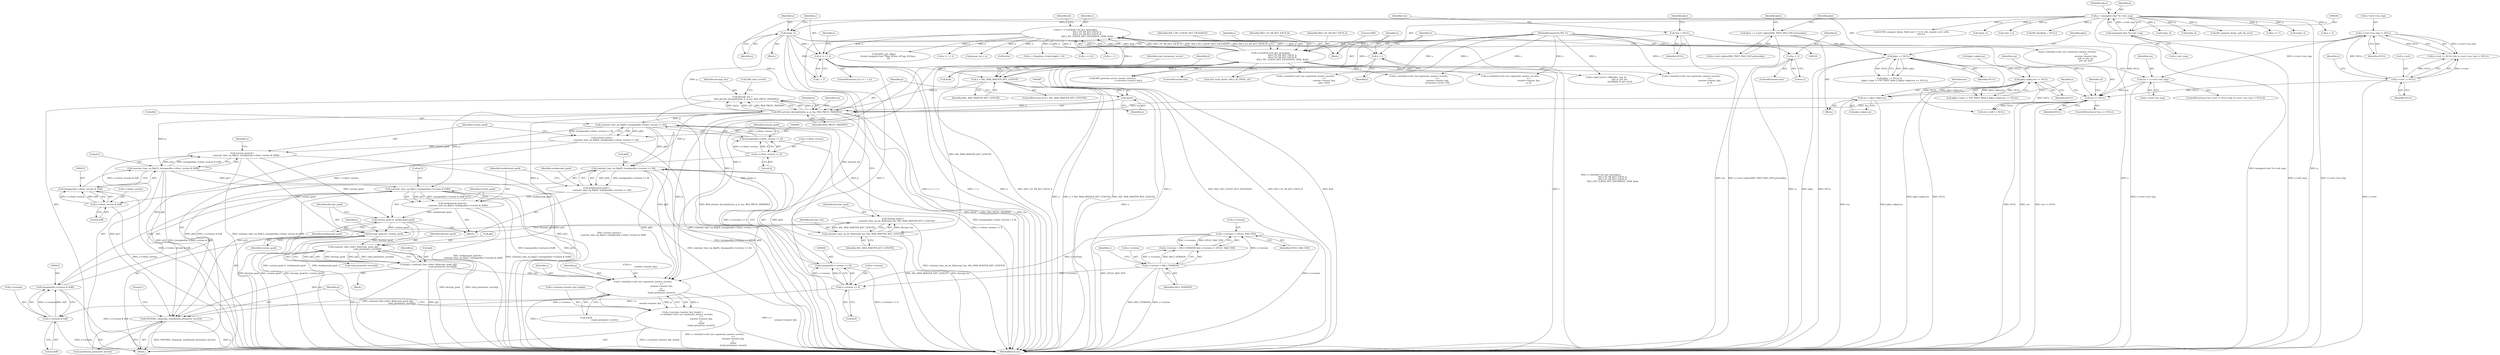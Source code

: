 digraph "0_openssl_3c66a669dfc7b3792f7af0758ea26fe8502ce70c@pointer" {
"1000480" [label="(Call,constant_time_select_8(decrypt_good, p[j],\n                                          rand_premaster_secret[j]))"];
"1000462" [label="(Call,decrypt_good &= version_good)"];
"1000394" [label="(Call,decrypt_good =\n            constant_time_eq_int_8(decrypt_len, SSL_MAX_MASTER_KEY_LENGTH))"];
"1000396" [label="(Call,constant_time_eq_int_8(decrypt_len, SSL_MAX_MASTER_KEY_LENGTH))"];
"1000383" [label="(Call,decrypt_len =\n            RSA_private_decrypt((int)n, p, p, rsa, RSA_PKCS1_PADDING))"];
"1000385" [label="(Call,RSA_private_decrypt((int)n, p, p, rsa, RSA_PKCS1_PADDING))"];
"1000386" [label="(Call,(int)n)"];
"1000364" [label="(Call,n < SSL_MAX_MASTER_KEY_LENGTH)"];
"1000360" [label="(Call,n = i)"];
"1000330" [label="(Call,n2s(p, i))"];
"1000201" [label="(Call,p = (unsigned char *)s->init_msg)"];
"1000203" [label="(Call,(unsigned char *)s->init_msg)"];
"1000184" [label="(Call,n = s->method->ssl_get_message(s,\n                                   SSL3_ST_SR_KEY_EXCH_A,\n                                   SSL3_ST_SR_KEY_EXCH_B,\n                                   SSL3_MT_CLIENT_KEY_EXCHANGE, 2048, &ok))"];
"1000186" [label="(Call,s->method->ssl_get_message(s,\n                                   SSL3_ST_SR_KEY_EXCH_A,\n                                   SSL3_ST_SR_KEY_EXCH_B,\n                                   SSL3_MT_CLIENT_KEY_EXCHANGE, 2048, &ok))"];
"1000142" [label="(MethodParameterIn,SSL *s)"];
"1000334" [label="(Call,n != i + 2)"];
"1000356" [label="(Call,p -= 2)"];
"1000310" [label="(Call,rsa = pkey->pkey.rsa)"];
"1000295" [label="(Call,pkey->pkey.rsa == NULL)"];
"1000286" [label="(Call,pkey == NULL)"];
"1000273" [label="(Call,pkey = s->cert->pkeys[SSL_PKEY_RSA_ENC].privatekey)"];
"1000260" [label="(Call,rsa == NULL)"];
"1000252" [label="(Call,rsa = s->cert->rsa_tmp)"];
"1000245" [label="(Call,s->cert->rsa_tmp != NULL)"];
"1000240" [label="(Call,s->cert != NULL)"];
"1000151" [label="(Call,*rsa = NULL)"];
"1000459" [label="(Call,version_good |= workaround_good)"];
"1000412" [label="(Call,version_good &=\n            constant_time_eq_8(p[1], (unsigned)(s->client_version & 0xff)))"];
"1000399" [label="(Call,version_good =\n            constant_time_eq_8(p[0], (unsigned)(s->client_version >> 8)))"];
"1000401" [label="(Call,constant_time_eq_8(p[0], (unsigned)(s->client_version >> 8)))"];
"1000405" [label="(Call,(unsigned)(s->client_version >> 8))"];
"1000407" [label="(Call,s->client_version >> 8)"];
"1000414" [label="(Call,constant_time_eq_8(p[1], (unsigned)(s->client_version & 0xff)))"];
"1000418" [label="(Call,(unsigned)(s->client_version & 0xff))"];
"1000420" [label="(Call,s->client_version & 0xff)"];
"1000446" [label="(Call,workaround_good &=\n                constant_time_eq_8(p[1], (unsigned)(s->version & 0xff)))"];
"1000433" [label="(Call,workaround_good =\n                constant_time_eq_8(p[0], (unsigned)(s->version >> 8)))"];
"1000435" [label="(Call,constant_time_eq_8(p[0], (unsigned)(s->version >> 8)))"];
"1000439" [label="(Call,(unsigned)(s->version >> 8))"];
"1000441" [label="(Call,s->version >> 8)"];
"1000324" [label="(Call,s->version != DTLS1_BAD_VER)"];
"1000319" [label="(Call,s->version > SSL3_VERSION)"];
"1000448" [label="(Call,constant_time_eq_8(p[1], (unsigned)(s->version & 0xff)))"];
"1000452" [label="(Call,(unsigned)(s->version & 0xff))"];
"1000454" [label="(Call,s->version & 0xff)"];
"1000476" [label="(Call,p[j] = constant_time_select_8(decrypt_good, p[j],\n                                          rand_premaster_secret[j]))"];
"1000480" [label="(Call,constant_time_select_8(decrypt_good, p[j],\n                                          rand_premaster_secret[j]))"];
"1000494" [label="(Call,s->method->ssl3_enc->generate_master_secret(s,\n                                                        s->\n                                                        session->master_key,\n                                                        p,\n                                                        sizeof\n                                                        (rand_premaster_secret)))"];
"1000488" [label="(Call,s->session->master_key_length =\n            s->method->ssl3_enc->generate_master_secret(s,\n                                                        s->\n                                                        session->master_key,\n                                                        p,\n                                                        sizeof\n                                                        (rand_premaster_secret)))"];
"1000504" [label="(Call,OPENSSL_cleanse(p, sizeof(rand_premaster_secret)))"];
"1000449" [label="(Call,p[1])"];
"1000143" [label="(Block,)"];
"1000506" [label="(Call,sizeof(rand_premaster_secret))"];
"1000295" [label="(Call,pkey->pkey.rsa == NULL)"];
"1001566" [label="(Call,n2s(p, i))"];
"1000441" [label="(Call,s->version >> 8)"];
"1000454" [label="(Call,s->version & 0xff)"];
"1000407" [label="(Call,s->client_version >> 8)"];
"1000362" [label="(Identifier,i)"];
"1000191" [label="(Literal,2048)"];
"1000413" [label="(Identifier,version_good)"];
"1000254" [label="(Call,s->cert->rsa_tmp)"];
"1000246" [label="(Call,s->cert->rsa_tmp)"];
"1000253" [label="(Identifier,rsa)"];
"1000190" [label="(Identifier,SSL3_MT_CLIENT_KEY_EXCHANGE)"];
"1000431" [label="(Block,)"];
"1000274" [label="(Identifier,pkey)"];
"1000458" [label="(Literal,0xff)"];
"1000312" [label="(Call,pkey->pkey.rsa)"];
"1000532" [label="(Call,n2s(p, i))"];
"1002137" [label="(Call,ssl3_send_alert(s, SSL3_AL_FATAL, al))"];
"1000203" [label="(Call,(unsigned char *)s->init_msg)"];
"1000273" [label="(Call,pkey = s->cert->pkeys[SSL_PKEY_RSA_ENC].privatekey)"];
"1000414" [label="(Call,constant_time_eq_8(p[1], (unsigned)(s->client_version & 0xff)))"];
"1000415" [label="(Call,p[1])"];
"1000209" [label="(Identifier,alg_k)"];
"1000361" [label="(Identifier,n)"];
"1001570" [label="(Call,n != i + 2)"];
"1000421" [label="(Call,s->client_version)"];
"1000392" [label="(Identifier,RSA_PKCS1_PADDING)"];
"1000357" [label="(Identifier,p)"];
"1000196" [label="(Identifier,ok)"];
"1000481" [label="(Identifier,decrypt_good)"];
"1000187" [label="(Identifier,s)"];
"1000336" [label="(Call,i + 2)"];
"1000288" [label="(Identifier,NULL)"];
"1000495" [label="(Identifier,s)"];
"1000402" [label="(Call,p[0])"];
"1000424" [label="(Literal,0xff)"];
"1000482" [label="(Call,p[j])"];
"1000462" [label="(Call,decrypt_good &= version_good)"];
"1000393" [label="(Call,ERR_clear_error())"];
"1000418" [label="(Call,(unsigned)(s->client_version & 0xff))"];
"1000325" [label="(Call,s->version)"];
"1000261" [label="(Identifier,rsa)"];
"1000151" [label="(Call,*rsa = NULL)"];
"1000326" [label="(Identifier,s)"];
"1000296" [label="(Call,pkey->pkey.rsa)"];
"1000331" [label="(Identifier,p)"];
"1000442" [label="(Call,s->version)"];
"1000412" [label="(Call,version_good &=\n            constant_time_eq_8(p[1], (unsigned)(s->client_version & 0xff)))"];
"1000333" [label="(ControlStructure,if (n != i + 2))"];
"1000275" [label="(Call,s->cert->pkeys[SSL_PKEY_RSA_ENC].privatekey)"];
"1000334" [label="(Call,n != i + 2)"];
"1000364" [label="(Call,n < SSL_MAX_MASTER_KEY_LENGTH)"];
"1000360" [label="(Call,n = i)"];
"1000740" [label="(Call,DH_compute_key(p, pub, dh_srvr))"];
"1000420" [label="(Call,s->client_version & 0xff)"];
"1000488" [label="(Call,s->session->master_key_length =\n            s->method->ssl3_enc->generate_master_secret(s,\n                                                        s->\n                                                        session->master_key,\n                                                        p,\n                                                        sizeof\n                                                        (rand_premaster_secret)))"];
"1002135" [label="(Literal,1)"];
"1000391" [label="(Identifier,rsa)"];
"1001423" [label="(Call,p += 1)"];
"1000494" [label="(Call,s->method->ssl3_enc->generate_master_secret(s,\n                                                        s->\n                                                        session->master_key,\n                                                        p,\n                                                        sizeof\n                                                        (rand_premaster_secret)))"];
"1001810" [label="(Call,param_len > n)"];
"1000463" [label="(Identifier,decrypt_good)"];
"1000323" [label="(Identifier,SSL3_VERSION)"];
"1000398" [label="(Identifier,SSL_MAX_MASTER_KEY_LENGTH)"];
"1000390" [label="(Identifier,p)"];
"1000461" [label="(Identifier,workaround_good)"];
"1001801" [label="(Call,n2s(p, i))"];
"1000385" [label="(Call,RSA_private_decrypt((int)n, p, p, rsa, RSA_PKCS1_PADDING))"];
"1000575" [label="(Call,p -= 2)"];
"1001194" [label="(Call,s->method->ssl3_enc->generate_master_secret(s,\n                                                        s->\n                                                        session->master_key,\n                                                        pms, outl))"];
"1000156" [label="(Identifier,pkey)"];
"1000399" [label="(Call,version_good =\n            constant_time_eq_8(p[0], (unsigned)(s->client_version >> 8)))"];
"1000198" [label="(Call,(int)n)"];
"1000434" [label="(Identifier,workaround_good)"];
"1000239" [label="(Call,(s->cert != NULL) && (s->cert->rsa_tmp != NULL))"];
"1000265" [label="(Identifier,al)"];
"1000332" [label="(Identifier,i)"];
"1000446" [label="(Call,workaround_good &=\n                constant_time_eq_8(p[1], (unsigned)(s->version & 0xff)))"];
"1000324" [label="(Call,s->version != DTLS1_BAD_VER)"];
"1001475" [label="(Call,ECDH_compute_key(p, (field_size + 7) / 8, clnt_ecpoint, srvr_ecdh,\n                             NULL))"];
"1000856" [label="(Call,n < (long)(enc_ticket.length + 6))"];
"1000501" [label="(Identifier,p)"];
"1000452" [label="(Call,(unsigned)(s->version & 0xff))"];
"1000502" [label="(Call,sizeof\n                                                        (rand_premaster_secret))"];
"1000460" [label="(Identifier,version_good)"];
"1001525" [label="(Call,s->method->ssl3_enc->generate_master_secret(s,\n                                                        s->\n                                                        session->master_key,\n                                                        p, i))"];
"1000386" [label="(Call,(int)n)"];
"1000389" [label="(Identifier,p)"];
"1000847" [label="(Call,n2s(p, i))"];
"1000186" [label="(Call,s->method->ssl_get_message(s,\n                                   SSL3_ST_SR_KEY_EXCH_A,\n                                   SSL3_ST_SR_KEY_EXCH_B,\n                                   SSL3_MT_CLIENT_KEY_EXCHANGE, 2048, &ok))"];
"1000365" [label="(Identifier,n)"];
"1000142" [label="(MethodParameterIn,SSL *s)"];
"1000475" [label="(Block,)"];
"1000384" [label="(Identifier,decrypt_len)"];
"1000788" [label="(Call,s->method->ssl3_enc->generate_master_secret(s,\n                                                        s->\n                                                        session->master_key,\n                                                        p, i))"];
"1000251" [label="(Identifier,NULL)"];
"1000401" [label="(Call,constant_time_eq_8(p[0], (unsigned)(s->client_version >> 8)))"];
"1000480" [label="(Call,constant_time_select_8(decrypt_good, p[j],\n                                          rand_premaster_secret[j]))"];
"1000405" [label="(Call,(unsigned)(s->client_version >> 8))"];
"1000244" [label="(Identifier,NULL)"];
"1000285" [label="(Call,(pkey == NULL) ||\n                (pkey->type != EVP_PKEY_RSA) || (pkey->pkey.rsa == NULL))"];
"1000476" [label="(Call,p[j] = constant_time_select_8(decrypt_good, p[j],\n                                          rand_premaster_secret[j]))"];
"1000260" [label="(Call,rsa == NULL)"];
"1000248" [label="(Identifier,s)"];
"1000378" [label="(Identifier,rand_premaster_secret)"];
"1000474" [label="(Identifier,j)"];
"1000411" [label="(Literal,8)"];
"1000245" [label="(Call,s->cert->rsa_tmp != NULL)"];
"1000292" [label="(Identifier,pkey)"];
"1000287" [label="(Identifier,pkey)"];
"1000185" [label="(Identifier,n)"];
"1000436" [label="(Call,p[0])"];
"1000433" [label="(Call,workaround_good =\n                constant_time_eq_8(p[0], (unsigned)(s->version >> 8)))"];
"1000335" [label="(Identifier,n)"];
"1000223" [label="(Block,)"];
"1000189" [label="(Identifier,SSL3_ST_SR_KEY_EXCH_B)"];
"1000344" [label="(Identifier,s)"];
"1001346" [label="(Call,n == 0L)"];
"1000328" [label="(Identifier,DTLS1_BAD_VER)"];
"1000400" [label="(Identifier,version_good)"];
"1000192" [label="(Call,&ok)"];
"1000301" [label="(Identifier,NULL)"];
"1000272" [label="(Block,)"];
"1000238" [label="(ControlStructure,if ((s->cert != NULL) && (s->cert->rsa_tmp != NULL)))"];
"1000467" [label="(Identifier,j)"];
"1000330" [label="(Call,n2s(p, i))"];
"1000445" [label="(Literal,8)"];
"1001914" [label="(Call,SRP_generate_server_master_secret(s,\n                                               s->session->master_key))"];
"1000240" [label="(Call,s->cert != NULL)"];
"1000394" [label="(Call,decrypt_good =\n            constant_time_eq_int_8(decrypt_len, SSL_MAX_MASTER_KEY_LENGTH))"];
"1000202" [label="(Identifier,p)"];
"1002082" [label="(Call,s->method->ssl3_enc->generate_master_secret(s,\n                                                        s->\n                                                        session->master_key,\n                                                        premaster_secret, 32))"];
"1000201" [label="(Call,p = (unsigned char *)s->init_msg)"];
"1000356" [label="(Call,p -= 2)"];
"1000395" [label="(Identifier,decrypt_good)"];
"1000383" [label="(Call,decrypt_len =\n            RSA_private_decrypt((int)n, p, p, rsa, RSA_PKCS1_PADDING))"];
"1000528" [label="(Call,n > 1)"];
"1000408" [label="(Call,s->client_version)"];
"1000321" [label="(Identifier,s)"];
"1000289" [label="(Call,(pkey->type != EVP_PKEY_RSA) || (pkey->pkey.rsa == NULL))"];
"1000205" [label="(Call,s->init_msg)"];
"1000184" [label="(Call,n = s->method->ssl_get_message(s,\n                                   SSL3_ST_SR_KEY_EXCH_A,\n                                   SSL3_ST_SR_KEY_EXCH_B,\n                                   SSL3_MT_CLIENT_KEY_EXCHANGE, 2048, &ok))"];
"1000318" [label="(Call,s->version > SSL3_VERSION && s->version != DTLS1_BAD_VER)"];
"1002147" [label="(Call,srvr_ecdh != NULL)"];
"1000153" [label="(Identifier,NULL)"];
"1000241" [label="(Call,s->cert)"];
"1000428" [label="(Identifier,s)"];
"1000489" [label="(Call,s->session->master_key_length)"];
"1000319" [label="(Call,s->version > SSL3_VERSION)"];
"1002030" [label="(Call,ASN1_get_object\n            ((const unsigned char **)&p, &Tlen, &Ttag, &Tclass,\n             n))"];
"1000355" [label="(ControlStructure,else)"];
"1000504" [label="(Call,OPENSSL_cleanse(p, sizeof(rand_premaster_secret)))"];
"1000311" [label="(Identifier,rsa)"];
"1000363" [label="(ControlStructure,if (n < SSL_MAX_MASTER_KEY_LENGTH))"];
"1000447" [label="(Identifier,workaround_good)"];
"1000477" [label="(Call,p[j])"];
"1000485" [label="(Call,rand_premaster_secret[j])"];
"1000448" [label="(Call,constant_time_eq_8(p[1], (unsigned)(s->version & 0xff)))"];
"1001772" [label="(Call,s->method->ssl3_enc->generate_master_secret(s,\n                                                        s->\n                                                        session->master_key,\n                                                        psk_or_pre_ms,\n                                                        pre_ms_len))"];
"1000369" [label="(Identifier,al)"];
"1002162" [label="(MethodReturn,int)"];
"1000310" [label="(Call,rsa = pkey->pkey.rsa)"];
"1000496" [label="(Call,s->\n                                                        session->master_key)"];
"1000464" [label="(Identifier,version_good)"];
"1000397" [label="(Identifier,decrypt_len)"];
"1000262" [label="(Identifier,NULL)"];
"1000435" [label="(Call,constant_time_eq_8(p[0], (unsigned)(s->version >> 8)))"];
"1000152" [label="(Identifier,rsa)"];
"1000455" [label="(Call,s->version)"];
"1000388" [label="(Identifier,n)"];
"1000396" [label="(Call,constant_time_eq_int_8(decrypt_len, SSL_MAX_MASTER_KEY_LENGTH))"];
"1000286" [label="(Call,pkey == NULL)"];
"1002055" [label="(Call,start = p)"];
"1000505" [label="(Identifier,p)"];
"1000259" [label="(ControlStructure,if (rsa == NULL))"];
"1000725" [label="(Call,BN_bin2bn(p, i, NULL))"];
"1001616" [label="(Call,s->psk_server_callback(s, tmp_id,\n                                         psk_or_pre_ms,\n                                         sizeof(psk_or_pre_ms)))"];
"1000329" [label="(Block,)"];
"1000188" [label="(Identifier,SSL3_ST_SR_KEY_EXCH_A)"];
"1000320" [label="(Call,s->version)"];
"1000358" [label="(Literal,2)"];
"1000439" [label="(Call,(unsigned)(s->version >> 8))"];
"1000252" [label="(Call,rsa = s->cert->rsa_tmp)"];
"1000359" [label="(ControlStructure,else)"];
"1000459" [label="(Call,version_good |= workaround_good)"];
"1000366" [label="(Identifier,SSL_MAX_MASTER_KEY_LENGTH)"];
"1000480" -> "1000476"  [label="AST: "];
"1000480" -> "1000485"  [label="CFG: "];
"1000481" -> "1000480"  [label="AST: "];
"1000482" -> "1000480"  [label="AST: "];
"1000485" -> "1000480"  [label="AST: "];
"1000476" -> "1000480"  [label="CFG: "];
"1000480" -> "1002162"  [label="DDG: decrypt_good"];
"1000480" -> "1002162"  [label="DDG: rand_premaster_secret[j]"];
"1000480" -> "1000476"  [label="DDG: decrypt_good"];
"1000480" -> "1000476"  [label="DDG: p[j]"];
"1000480" -> "1000476"  [label="DDG: rand_premaster_secret[j]"];
"1000462" -> "1000480"  [label="DDG: decrypt_good"];
"1000385" -> "1000480"  [label="DDG: p"];
"1000476" -> "1000480"  [label="DDG: p[j]"];
"1000462" -> "1000223"  [label="AST: "];
"1000462" -> "1000464"  [label="CFG: "];
"1000463" -> "1000462"  [label="AST: "];
"1000464" -> "1000462"  [label="AST: "];
"1000467" -> "1000462"  [label="CFG: "];
"1000462" -> "1002162"  [label="DDG: decrypt_good"];
"1000462" -> "1002162"  [label="DDG: version_good"];
"1000462" -> "1002162"  [label="DDG: decrypt_good &= version_good"];
"1000394" -> "1000462"  [label="DDG: decrypt_good"];
"1000459" -> "1000462"  [label="DDG: version_good"];
"1000412" -> "1000462"  [label="DDG: version_good"];
"1000394" -> "1000223"  [label="AST: "];
"1000394" -> "1000396"  [label="CFG: "];
"1000395" -> "1000394"  [label="AST: "];
"1000396" -> "1000394"  [label="AST: "];
"1000400" -> "1000394"  [label="CFG: "];
"1000394" -> "1002162"  [label="DDG: constant_time_eq_int_8(decrypt_len, SSL_MAX_MASTER_KEY_LENGTH)"];
"1000396" -> "1000394"  [label="DDG: decrypt_len"];
"1000396" -> "1000394"  [label="DDG: SSL_MAX_MASTER_KEY_LENGTH"];
"1000396" -> "1000398"  [label="CFG: "];
"1000397" -> "1000396"  [label="AST: "];
"1000398" -> "1000396"  [label="AST: "];
"1000396" -> "1002162"  [label="DDG: decrypt_len"];
"1000396" -> "1002162"  [label="DDG: SSL_MAX_MASTER_KEY_LENGTH"];
"1000383" -> "1000396"  [label="DDG: decrypt_len"];
"1000364" -> "1000396"  [label="DDG: SSL_MAX_MASTER_KEY_LENGTH"];
"1000383" -> "1000223"  [label="AST: "];
"1000383" -> "1000385"  [label="CFG: "];
"1000384" -> "1000383"  [label="AST: "];
"1000385" -> "1000383"  [label="AST: "];
"1000393" -> "1000383"  [label="CFG: "];
"1000383" -> "1002162"  [label="DDG: RSA_private_decrypt((int)n, p, p, rsa, RSA_PKCS1_PADDING)"];
"1000385" -> "1000383"  [label="DDG: p"];
"1000385" -> "1000383"  [label="DDG: (int)n"];
"1000385" -> "1000383"  [label="DDG: rsa"];
"1000385" -> "1000383"  [label="DDG: RSA_PKCS1_PADDING"];
"1000385" -> "1000392"  [label="CFG: "];
"1000386" -> "1000385"  [label="AST: "];
"1000389" -> "1000385"  [label="AST: "];
"1000390" -> "1000385"  [label="AST: "];
"1000391" -> "1000385"  [label="AST: "];
"1000392" -> "1000385"  [label="AST: "];
"1000385" -> "1002162"  [label="DDG: RSA_PKCS1_PADDING"];
"1000385" -> "1002162"  [label="DDG: rsa"];
"1000385" -> "1002162"  [label="DDG: (int)n"];
"1000386" -> "1000385"  [label="DDG: n"];
"1000330" -> "1000385"  [label="DDG: p"];
"1000356" -> "1000385"  [label="DDG: p"];
"1000201" -> "1000385"  [label="DDG: p"];
"1000310" -> "1000385"  [label="DDG: rsa"];
"1000260" -> "1000385"  [label="DDG: rsa"];
"1000385" -> "1000401"  [label="DDG: p"];
"1000385" -> "1000414"  [label="DDG: p"];
"1000385" -> "1000435"  [label="DDG: p"];
"1000385" -> "1000448"  [label="DDG: p"];
"1000385" -> "1000494"  [label="DDG: p"];
"1000386" -> "1000388"  [label="CFG: "];
"1000387" -> "1000386"  [label="AST: "];
"1000388" -> "1000386"  [label="AST: "];
"1000389" -> "1000386"  [label="CFG: "];
"1000386" -> "1002162"  [label="DDG: n"];
"1000364" -> "1000386"  [label="DDG: n"];
"1000364" -> "1000363"  [label="AST: "];
"1000364" -> "1000366"  [label="CFG: "];
"1000365" -> "1000364"  [label="AST: "];
"1000366" -> "1000364"  [label="AST: "];
"1000369" -> "1000364"  [label="CFG: "];
"1000378" -> "1000364"  [label="CFG: "];
"1000364" -> "1002162"  [label="DDG: n"];
"1000364" -> "1002162"  [label="DDG: n < SSL_MAX_MASTER_KEY_LENGTH"];
"1000364" -> "1002162"  [label="DDG: SSL_MAX_MASTER_KEY_LENGTH"];
"1000360" -> "1000364"  [label="DDG: n"];
"1000184" -> "1000364"  [label="DDG: n"];
"1000334" -> "1000364"  [label="DDG: n"];
"1000360" -> "1000359"  [label="AST: "];
"1000360" -> "1000362"  [label="CFG: "];
"1000361" -> "1000360"  [label="AST: "];
"1000362" -> "1000360"  [label="AST: "];
"1000365" -> "1000360"  [label="CFG: "];
"1000360" -> "1002162"  [label="DDG: i"];
"1000330" -> "1000360"  [label="DDG: i"];
"1000330" -> "1000329"  [label="AST: "];
"1000330" -> "1000332"  [label="CFG: "];
"1000331" -> "1000330"  [label="AST: "];
"1000332" -> "1000330"  [label="AST: "];
"1000335" -> "1000330"  [label="CFG: "];
"1000330" -> "1002162"  [label="DDG: p"];
"1000330" -> "1002162"  [label="DDG: n2s(p, i)"];
"1000201" -> "1000330"  [label="DDG: p"];
"1000330" -> "1000334"  [label="DDG: i"];
"1000330" -> "1000336"  [label="DDG: i"];
"1000330" -> "1000356"  [label="DDG: p"];
"1000201" -> "1000143"  [label="AST: "];
"1000201" -> "1000203"  [label="CFG: "];
"1000202" -> "1000201"  [label="AST: "];
"1000203" -> "1000201"  [label="AST: "];
"1000209" -> "1000201"  [label="CFG: "];
"1000201" -> "1002162"  [label="DDG: (unsigned char *)s->init_msg"];
"1000201" -> "1002162"  [label="DDG: p"];
"1000203" -> "1000201"  [label="DDG: s->init_msg"];
"1000201" -> "1000532"  [label="DDG: p"];
"1000201" -> "1000575"  [label="DDG: p"];
"1000201" -> "1000725"  [label="DDG: p"];
"1000201" -> "1000740"  [label="DDG: p"];
"1000201" -> "1000847"  [label="DDG: p"];
"1000201" -> "1001423"  [label="DDG: p"];
"1000201" -> "1001475"  [label="DDG: p"];
"1000201" -> "1001566"  [label="DDG: p"];
"1000201" -> "1001801"  [label="DDG: p"];
"1000201" -> "1002055"  [label="DDG: p"];
"1000203" -> "1000205"  [label="CFG: "];
"1000204" -> "1000203"  [label="AST: "];
"1000205" -> "1000203"  [label="AST: "];
"1000203" -> "1002162"  [label="DDG: s->init_msg"];
"1000184" -> "1000143"  [label="AST: "];
"1000184" -> "1000186"  [label="CFG: "];
"1000185" -> "1000184"  [label="AST: "];
"1000186" -> "1000184"  [label="AST: "];
"1000196" -> "1000184"  [label="CFG: "];
"1000184" -> "1002162"  [label="DDG: s->method->ssl_get_message(s,\n                                   SSL3_ST_SR_KEY_EXCH_A,\n                                   SSL3_ST_SR_KEY_EXCH_B,\n                                   SSL3_MT_CLIENT_KEY_EXCHANGE, 2048, &ok)"];
"1000184" -> "1002162"  [label="DDG: n"];
"1000186" -> "1000184"  [label="DDG: s"];
"1000186" -> "1000184"  [label="DDG: 2048"];
"1000186" -> "1000184"  [label="DDG: &ok"];
"1000186" -> "1000184"  [label="DDG: SSL3_ST_SR_KEY_EXCH_A"];
"1000186" -> "1000184"  [label="DDG: SSL3_MT_CLIENT_KEY_EXCHANGE"];
"1000186" -> "1000184"  [label="DDG: SSL3_ST_SR_KEY_EXCH_B"];
"1000184" -> "1000198"  [label="DDG: n"];
"1000184" -> "1000334"  [label="DDG: n"];
"1000184" -> "1000528"  [label="DDG: n"];
"1000184" -> "1000856"  [label="DDG: n"];
"1000184" -> "1001346"  [label="DDG: n"];
"1000184" -> "1001570"  [label="DDG: n"];
"1000184" -> "1001810"  [label="DDG: n"];
"1000184" -> "1002030"  [label="DDG: n"];
"1000186" -> "1000192"  [label="CFG: "];
"1000187" -> "1000186"  [label="AST: "];
"1000188" -> "1000186"  [label="AST: "];
"1000189" -> "1000186"  [label="AST: "];
"1000190" -> "1000186"  [label="AST: "];
"1000191" -> "1000186"  [label="AST: "];
"1000192" -> "1000186"  [label="AST: "];
"1000186" -> "1002162"  [label="DDG: SSL3_ST_SR_KEY_EXCH_A"];
"1000186" -> "1002162"  [label="DDG: s"];
"1000186" -> "1002162"  [label="DDG: SSL3_MT_CLIENT_KEY_EXCHANGE"];
"1000186" -> "1002162"  [label="DDG: SSL3_ST_SR_KEY_EXCH_B"];
"1000186" -> "1002162"  [label="DDG: &ok"];
"1000142" -> "1000186"  [label="DDG: s"];
"1000186" -> "1000494"  [label="DDG: s"];
"1000186" -> "1000788"  [label="DDG: s"];
"1000186" -> "1001194"  [label="DDG: s"];
"1000186" -> "1001525"  [label="DDG: s"];
"1000186" -> "1001616"  [label="DDG: s"];
"1000186" -> "1001914"  [label="DDG: s"];
"1000186" -> "1002082"  [label="DDG: s"];
"1000186" -> "1002137"  [label="DDG: s"];
"1000142" -> "1000141"  [label="AST: "];
"1000142" -> "1002162"  [label="DDG: s"];
"1000142" -> "1000494"  [label="DDG: s"];
"1000142" -> "1000788"  [label="DDG: s"];
"1000142" -> "1001194"  [label="DDG: s"];
"1000142" -> "1001525"  [label="DDG: s"];
"1000142" -> "1001616"  [label="DDG: s"];
"1000142" -> "1001772"  [label="DDG: s"];
"1000142" -> "1001914"  [label="DDG: s"];
"1000142" -> "1002082"  [label="DDG: s"];
"1000142" -> "1002137"  [label="DDG: s"];
"1000334" -> "1000333"  [label="AST: "];
"1000334" -> "1000336"  [label="CFG: "];
"1000335" -> "1000334"  [label="AST: "];
"1000336" -> "1000334"  [label="AST: "];
"1000344" -> "1000334"  [label="CFG: "];
"1000361" -> "1000334"  [label="CFG: "];
"1000334" -> "1002162"  [label="DDG: n != i + 2"];
"1000334" -> "1002162"  [label="DDG: i + 2"];
"1000334" -> "1002162"  [label="DDG: n"];
"1000356" -> "1000355"  [label="AST: "];
"1000356" -> "1000358"  [label="CFG: "];
"1000357" -> "1000356"  [label="AST: "];
"1000358" -> "1000356"  [label="AST: "];
"1000365" -> "1000356"  [label="CFG: "];
"1000356" -> "1002162"  [label="DDG: p"];
"1000310" -> "1000272"  [label="AST: "];
"1000310" -> "1000312"  [label="CFG: "];
"1000311" -> "1000310"  [label="AST: "];
"1000312" -> "1000310"  [label="AST: "];
"1000321" -> "1000310"  [label="CFG: "];
"1000310" -> "1002162"  [label="DDG: pkey->pkey.rsa"];
"1000310" -> "1002162"  [label="DDG: rsa"];
"1000295" -> "1000310"  [label="DDG: pkey->pkey.rsa"];
"1000295" -> "1000289"  [label="AST: "];
"1000295" -> "1000301"  [label="CFG: "];
"1000296" -> "1000295"  [label="AST: "];
"1000301" -> "1000295"  [label="AST: "];
"1000289" -> "1000295"  [label="CFG: "];
"1000295" -> "1002162"  [label="DDG: pkey->pkey.rsa"];
"1000295" -> "1002162"  [label="DDG: NULL"];
"1000295" -> "1000289"  [label="DDG: pkey->pkey.rsa"];
"1000295" -> "1000289"  [label="DDG: NULL"];
"1000286" -> "1000295"  [label="DDG: NULL"];
"1000295" -> "1002147"  [label="DDG: NULL"];
"1000286" -> "1000285"  [label="AST: "];
"1000286" -> "1000288"  [label="CFG: "];
"1000287" -> "1000286"  [label="AST: "];
"1000288" -> "1000286"  [label="AST: "];
"1000292" -> "1000286"  [label="CFG: "];
"1000285" -> "1000286"  [label="CFG: "];
"1000286" -> "1002162"  [label="DDG: pkey"];
"1000286" -> "1002162"  [label="DDG: NULL"];
"1000286" -> "1000285"  [label="DDG: pkey"];
"1000286" -> "1000285"  [label="DDG: NULL"];
"1000273" -> "1000286"  [label="DDG: pkey"];
"1000286" -> "1002147"  [label="DDG: NULL"];
"1000273" -> "1000272"  [label="AST: "];
"1000273" -> "1000275"  [label="CFG: "];
"1000274" -> "1000273"  [label="AST: "];
"1000275" -> "1000273"  [label="AST: "];
"1000287" -> "1000273"  [label="CFG: "];
"1000273" -> "1002162"  [label="DDG: s->cert->pkeys[SSL_PKEY_RSA_ENC].privatekey"];
"1000260" -> "1000259"  [label="AST: "];
"1000260" -> "1000262"  [label="CFG: "];
"1000261" -> "1000260"  [label="AST: "];
"1000262" -> "1000260"  [label="AST: "];
"1000265" -> "1000260"  [label="CFG: "];
"1000321" -> "1000260"  [label="CFG: "];
"1000260" -> "1002162"  [label="DDG: rsa == NULL"];
"1000260" -> "1002162"  [label="DDG: NULL"];
"1000260" -> "1002162"  [label="DDG: rsa"];
"1000252" -> "1000260"  [label="DDG: rsa"];
"1000151" -> "1000260"  [label="DDG: rsa"];
"1000245" -> "1000260"  [label="DDG: NULL"];
"1000240" -> "1000260"  [label="DDG: NULL"];
"1000260" -> "1002147"  [label="DDG: NULL"];
"1000252" -> "1000238"  [label="AST: "];
"1000252" -> "1000254"  [label="CFG: "];
"1000253" -> "1000252"  [label="AST: "];
"1000254" -> "1000252"  [label="AST: "];
"1000261" -> "1000252"  [label="CFG: "];
"1000252" -> "1002162"  [label="DDG: s->cert->rsa_tmp"];
"1000245" -> "1000252"  [label="DDG: s->cert->rsa_tmp"];
"1000245" -> "1000239"  [label="AST: "];
"1000245" -> "1000251"  [label="CFG: "];
"1000246" -> "1000245"  [label="AST: "];
"1000251" -> "1000245"  [label="AST: "];
"1000239" -> "1000245"  [label="CFG: "];
"1000245" -> "1002162"  [label="DDG: s->cert->rsa_tmp"];
"1000245" -> "1000239"  [label="DDG: s->cert->rsa_tmp"];
"1000245" -> "1000239"  [label="DDG: NULL"];
"1000240" -> "1000245"  [label="DDG: NULL"];
"1000240" -> "1000239"  [label="AST: "];
"1000240" -> "1000244"  [label="CFG: "];
"1000241" -> "1000240"  [label="AST: "];
"1000244" -> "1000240"  [label="AST: "];
"1000248" -> "1000240"  [label="CFG: "];
"1000239" -> "1000240"  [label="CFG: "];
"1000240" -> "1002162"  [label="DDG: s->cert"];
"1000240" -> "1000239"  [label="DDG: s->cert"];
"1000240" -> "1000239"  [label="DDG: NULL"];
"1000151" -> "1000143"  [label="AST: "];
"1000151" -> "1000153"  [label="CFG: "];
"1000152" -> "1000151"  [label="AST: "];
"1000153" -> "1000151"  [label="AST: "];
"1000156" -> "1000151"  [label="CFG: "];
"1000151" -> "1002162"  [label="DDG: rsa"];
"1000459" -> "1000431"  [label="AST: "];
"1000459" -> "1000461"  [label="CFG: "];
"1000460" -> "1000459"  [label="AST: "];
"1000461" -> "1000459"  [label="AST: "];
"1000463" -> "1000459"  [label="CFG: "];
"1000459" -> "1002162"  [label="DDG: workaround_good"];
"1000459" -> "1002162"  [label="DDG: version_good |= workaround_good"];
"1000412" -> "1000459"  [label="DDG: version_good"];
"1000446" -> "1000459"  [label="DDG: workaround_good"];
"1000412" -> "1000223"  [label="AST: "];
"1000412" -> "1000414"  [label="CFG: "];
"1000413" -> "1000412"  [label="AST: "];
"1000414" -> "1000412"  [label="AST: "];
"1000428" -> "1000412"  [label="CFG: "];
"1000412" -> "1002162"  [label="DDG: version_good &=\n            constant_time_eq_8(p[1], (unsigned)(s->client_version & 0xff))"];
"1000412" -> "1002162"  [label="DDG: constant_time_eq_8(p[1], (unsigned)(s->client_version & 0xff))"];
"1000399" -> "1000412"  [label="DDG: version_good"];
"1000414" -> "1000412"  [label="DDG: p[1]"];
"1000414" -> "1000412"  [label="DDG: (unsigned)(s->client_version & 0xff)"];
"1000399" -> "1000223"  [label="AST: "];
"1000399" -> "1000401"  [label="CFG: "];
"1000400" -> "1000399"  [label="AST: "];
"1000401" -> "1000399"  [label="AST: "];
"1000413" -> "1000399"  [label="CFG: "];
"1000399" -> "1002162"  [label="DDG: constant_time_eq_8(p[0], (unsigned)(s->client_version >> 8))"];
"1000401" -> "1000399"  [label="DDG: p[0]"];
"1000401" -> "1000399"  [label="DDG: (unsigned)(s->client_version >> 8)"];
"1000401" -> "1000405"  [label="CFG: "];
"1000402" -> "1000401"  [label="AST: "];
"1000405" -> "1000401"  [label="AST: "];
"1000401" -> "1002162"  [label="DDG: (unsigned)(s->client_version >> 8)"];
"1000401" -> "1002162"  [label="DDG: p[0]"];
"1000405" -> "1000401"  [label="DDG: s->client_version >> 8"];
"1000401" -> "1000435"  [label="DDG: p[0]"];
"1000401" -> "1000494"  [label="DDG: p[0]"];
"1000401" -> "1000504"  [label="DDG: p[0]"];
"1000405" -> "1000407"  [label="CFG: "];
"1000406" -> "1000405"  [label="AST: "];
"1000407" -> "1000405"  [label="AST: "];
"1000405" -> "1002162"  [label="DDG: s->client_version >> 8"];
"1000407" -> "1000405"  [label="DDG: s->client_version"];
"1000407" -> "1000405"  [label="DDG: 8"];
"1000407" -> "1000411"  [label="CFG: "];
"1000408" -> "1000407"  [label="AST: "];
"1000411" -> "1000407"  [label="AST: "];
"1000407" -> "1000420"  [label="DDG: s->client_version"];
"1000414" -> "1000418"  [label="CFG: "];
"1000415" -> "1000414"  [label="AST: "];
"1000418" -> "1000414"  [label="AST: "];
"1000414" -> "1002162"  [label="DDG: (unsigned)(s->client_version & 0xff)"];
"1000414" -> "1002162"  [label="DDG: p[1]"];
"1000418" -> "1000414"  [label="DDG: s->client_version & 0xff"];
"1000414" -> "1000448"  [label="DDG: p[1]"];
"1000414" -> "1000494"  [label="DDG: p[1]"];
"1000414" -> "1000504"  [label="DDG: p[1]"];
"1000418" -> "1000420"  [label="CFG: "];
"1000419" -> "1000418"  [label="AST: "];
"1000420" -> "1000418"  [label="AST: "];
"1000418" -> "1002162"  [label="DDG: s->client_version & 0xff"];
"1000420" -> "1000418"  [label="DDG: s->client_version"];
"1000420" -> "1000418"  [label="DDG: 0xff"];
"1000420" -> "1000424"  [label="CFG: "];
"1000421" -> "1000420"  [label="AST: "];
"1000424" -> "1000420"  [label="AST: "];
"1000420" -> "1002162"  [label="DDG: s->client_version"];
"1000446" -> "1000431"  [label="AST: "];
"1000446" -> "1000448"  [label="CFG: "];
"1000447" -> "1000446"  [label="AST: "];
"1000448" -> "1000446"  [label="AST: "];
"1000460" -> "1000446"  [label="CFG: "];
"1000446" -> "1002162"  [label="DDG: workaround_good &=\n                constant_time_eq_8(p[1], (unsigned)(s->version & 0xff))"];
"1000446" -> "1002162"  [label="DDG: constant_time_eq_8(p[1], (unsigned)(s->version & 0xff))"];
"1000433" -> "1000446"  [label="DDG: workaround_good"];
"1000448" -> "1000446"  [label="DDG: p[1]"];
"1000448" -> "1000446"  [label="DDG: (unsigned)(s->version & 0xff)"];
"1000433" -> "1000431"  [label="AST: "];
"1000433" -> "1000435"  [label="CFG: "];
"1000434" -> "1000433"  [label="AST: "];
"1000435" -> "1000433"  [label="AST: "];
"1000447" -> "1000433"  [label="CFG: "];
"1000433" -> "1002162"  [label="DDG: constant_time_eq_8(p[0], (unsigned)(s->version >> 8))"];
"1000435" -> "1000433"  [label="DDG: p[0]"];
"1000435" -> "1000433"  [label="DDG: (unsigned)(s->version >> 8)"];
"1000435" -> "1000439"  [label="CFG: "];
"1000436" -> "1000435"  [label="AST: "];
"1000439" -> "1000435"  [label="AST: "];
"1000435" -> "1002162"  [label="DDG: p[0]"];
"1000435" -> "1002162"  [label="DDG: (unsigned)(s->version >> 8)"];
"1000439" -> "1000435"  [label="DDG: s->version >> 8"];
"1000435" -> "1000494"  [label="DDG: p[0]"];
"1000435" -> "1000504"  [label="DDG: p[0]"];
"1000439" -> "1000441"  [label="CFG: "];
"1000440" -> "1000439"  [label="AST: "];
"1000441" -> "1000439"  [label="AST: "];
"1000439" -> "1002162"  [label="DDG: s->version >> 8"];
"1000441" -> "1000439"  [label="DDG: s->version"];
"1000441" -> "1000439"  [label="DDG: 8"];
"1000441" -> "1000445"  [label="CFG: "];
"1000442" -> "1000441"  [label="AST: "];
"1000445" -> "1000441"  [label="AST: "];
"1000324" -> "1000441"  [label="DDG: s->version"];
"1000319" -> "1000441"  [label="DDG: s->version"];
"1000441" -> "1000454"  [label="DDG: s->version"];
"1000324" -> "1000318"  [label="AST: "];
"1000324" -> "1000328"  [label="CFG: "];
"1000325" -> "1000324"  [label="AST: "];
"1000328" -> "1000324"  [label="AST: "];
"1000318" -> "1000324"  [label="CFG: "];
"1000324" -> "1002162"  [label="DDG: DTLS1_BAD_VER"];
"1000324" -> "1002162"  [label="DDG: s->version"];
"1000324" -> "1000318"  [label="DDG: s->version"];
"1000324" -> "1000318"  [label="DDG: DTLS1_BAD_VER"];
"1000319" -> "1000324"  [label="DDG: s->version"];
"1000319" -> "1000318"  [label="AST: "];
"1000319" -> "1000323"  [label="CFG: "];
"1000320" -> "1000319"  [label="AST: "];
"1000323" -> "1000319"  [label="AST: "];
"1000326" -> "1000319"  [label="CFG: "];
"1000318" -> "1000319"  [label="CFG: "];
"1000319" -> "1002162"  [label="DDG: SSL3_VERSION"];
"1000319" -> "1002162"  [label="DDG: s->version"];
"1000319" -> "1000318"  [label="DDG: s->version"];
"1000319" -> "1000318"  [label="DDG: SSL3_VERSION"];
"1000448" -> "1000452"  [label="CFG: "];
"1000449" -> "1000448"  [label="AST: "];
"1000452" -> "1000448"  [label="AST: "];
"1000448" -> "1002162"  [label="DDG: (unsigned)(s->version & 0xff)"];
"1000448" -> "1002162"  [label="DDG: p[1]"];
"1000452" -> "1000448"  [label="DDG: s->version & 0xff"];
"1000448" -> "1000494"  [label="DDG: p[1]"];
"1000448" -> "1000504"  [label="DDG: p[1]"];
"1000452" -> "1000454"  [label="CFG: "];
"1000453" -> "1000452"  [label="AST: "];
"1000454" -> "1000452"  [label="AST: "];
"1000452" -> "1002162"  [label="DDG: s->version & 0xff"];
"1000454" -> "1000452"  [label="DDG: s->version"];
"1000454" -> "1000452"  [label="DDG: 0xff"];
"1000454" -> "1000458"  [label="CFG: "];
"1000455" -> "1000454"  [label="AST: "];
"1000458" -> "1000454"  [label="AST: "];
"1000454" -> "1002162"  [label="DDG: s->version"];
"1000476" -> "1000475"  [label="AST: "];
"1000477" -> "1000476"  [label="AST: "];
"1000474" -> "1000476"  [label="CFG: "];
"1000476" -> "1002162"  [label="DDG: p[j]"];
"1000476" -> "1002162"  [label="DDG: constant_time_select_8(decrypt_good, p[j],\n                                          rand_premaster_secret[j])"];
"1000476" -> "1000494"  [label="DDG: p[j]"];
"1000476" -> "1000504"  [label="DDG: p[j]"];
"1000494" -> "1000488"  [label="AST: "];
"1000494" -> "1000502"  [label="CFG: "];
"1000495" -> "1000494"  [label="AST: "];
"1000496" -> "1000494"  [label="AST: "];
"1000501" -> "1000494"  [label="AST: "];
"1000502" -> "1000494"  [label="AST: "];
"1000488" -> "1000494"  [label="CFG: "];
"1000494" -> "1002162"  [label="DDG: s->\n                                                        session->master_key"];
"1000494" -> "1002162"  [label="DDG: s"];
"1000494" -> "1000488"  [label="DDG: s"];
"1000494" -> "1000488"  [label="DDG: s->\n                                                        session->master_key"];
"1000494" -> "1000488"  [label="DDG: p"];
"1000494" -> "1000504"  [label="DDG: p"];
"1000488" -> "1000223"  [label="AST: "];
"1000489" -> "1000488"  [label="AST: "];
"1000505" -> "1000488"  [label="CFG: "];
"1000488" -> "1002162"  [label="DDG: s->session->master_key_length"];
"1000488" -> "1002162"  [label="DDG: s->method->ssl3_enc->generate_master_secret(s,\n                                                        s->\n                                                        session->master_key,\n                                                        p,\n                                                        sizeof\n                                                        (rand_premaster_secret))"];
"1000504" -> "1000223"  [label="AST: "];
"1000504" -> "1000506"  [label="CFG: "];
"1000505" -> "1000504"  [label="AST: "];
"1000506" -> "1000504"  [label="AST: "];
"1002135" -> "1000504"  [label="CFG: "];
"1000504" -> "1002162"  [label="DDG: p"];
"1000504" -> "1002162"  [label="DDG: OPENSSL_cleanse(p, sizeof(rand_premaster_secret))"];
}
